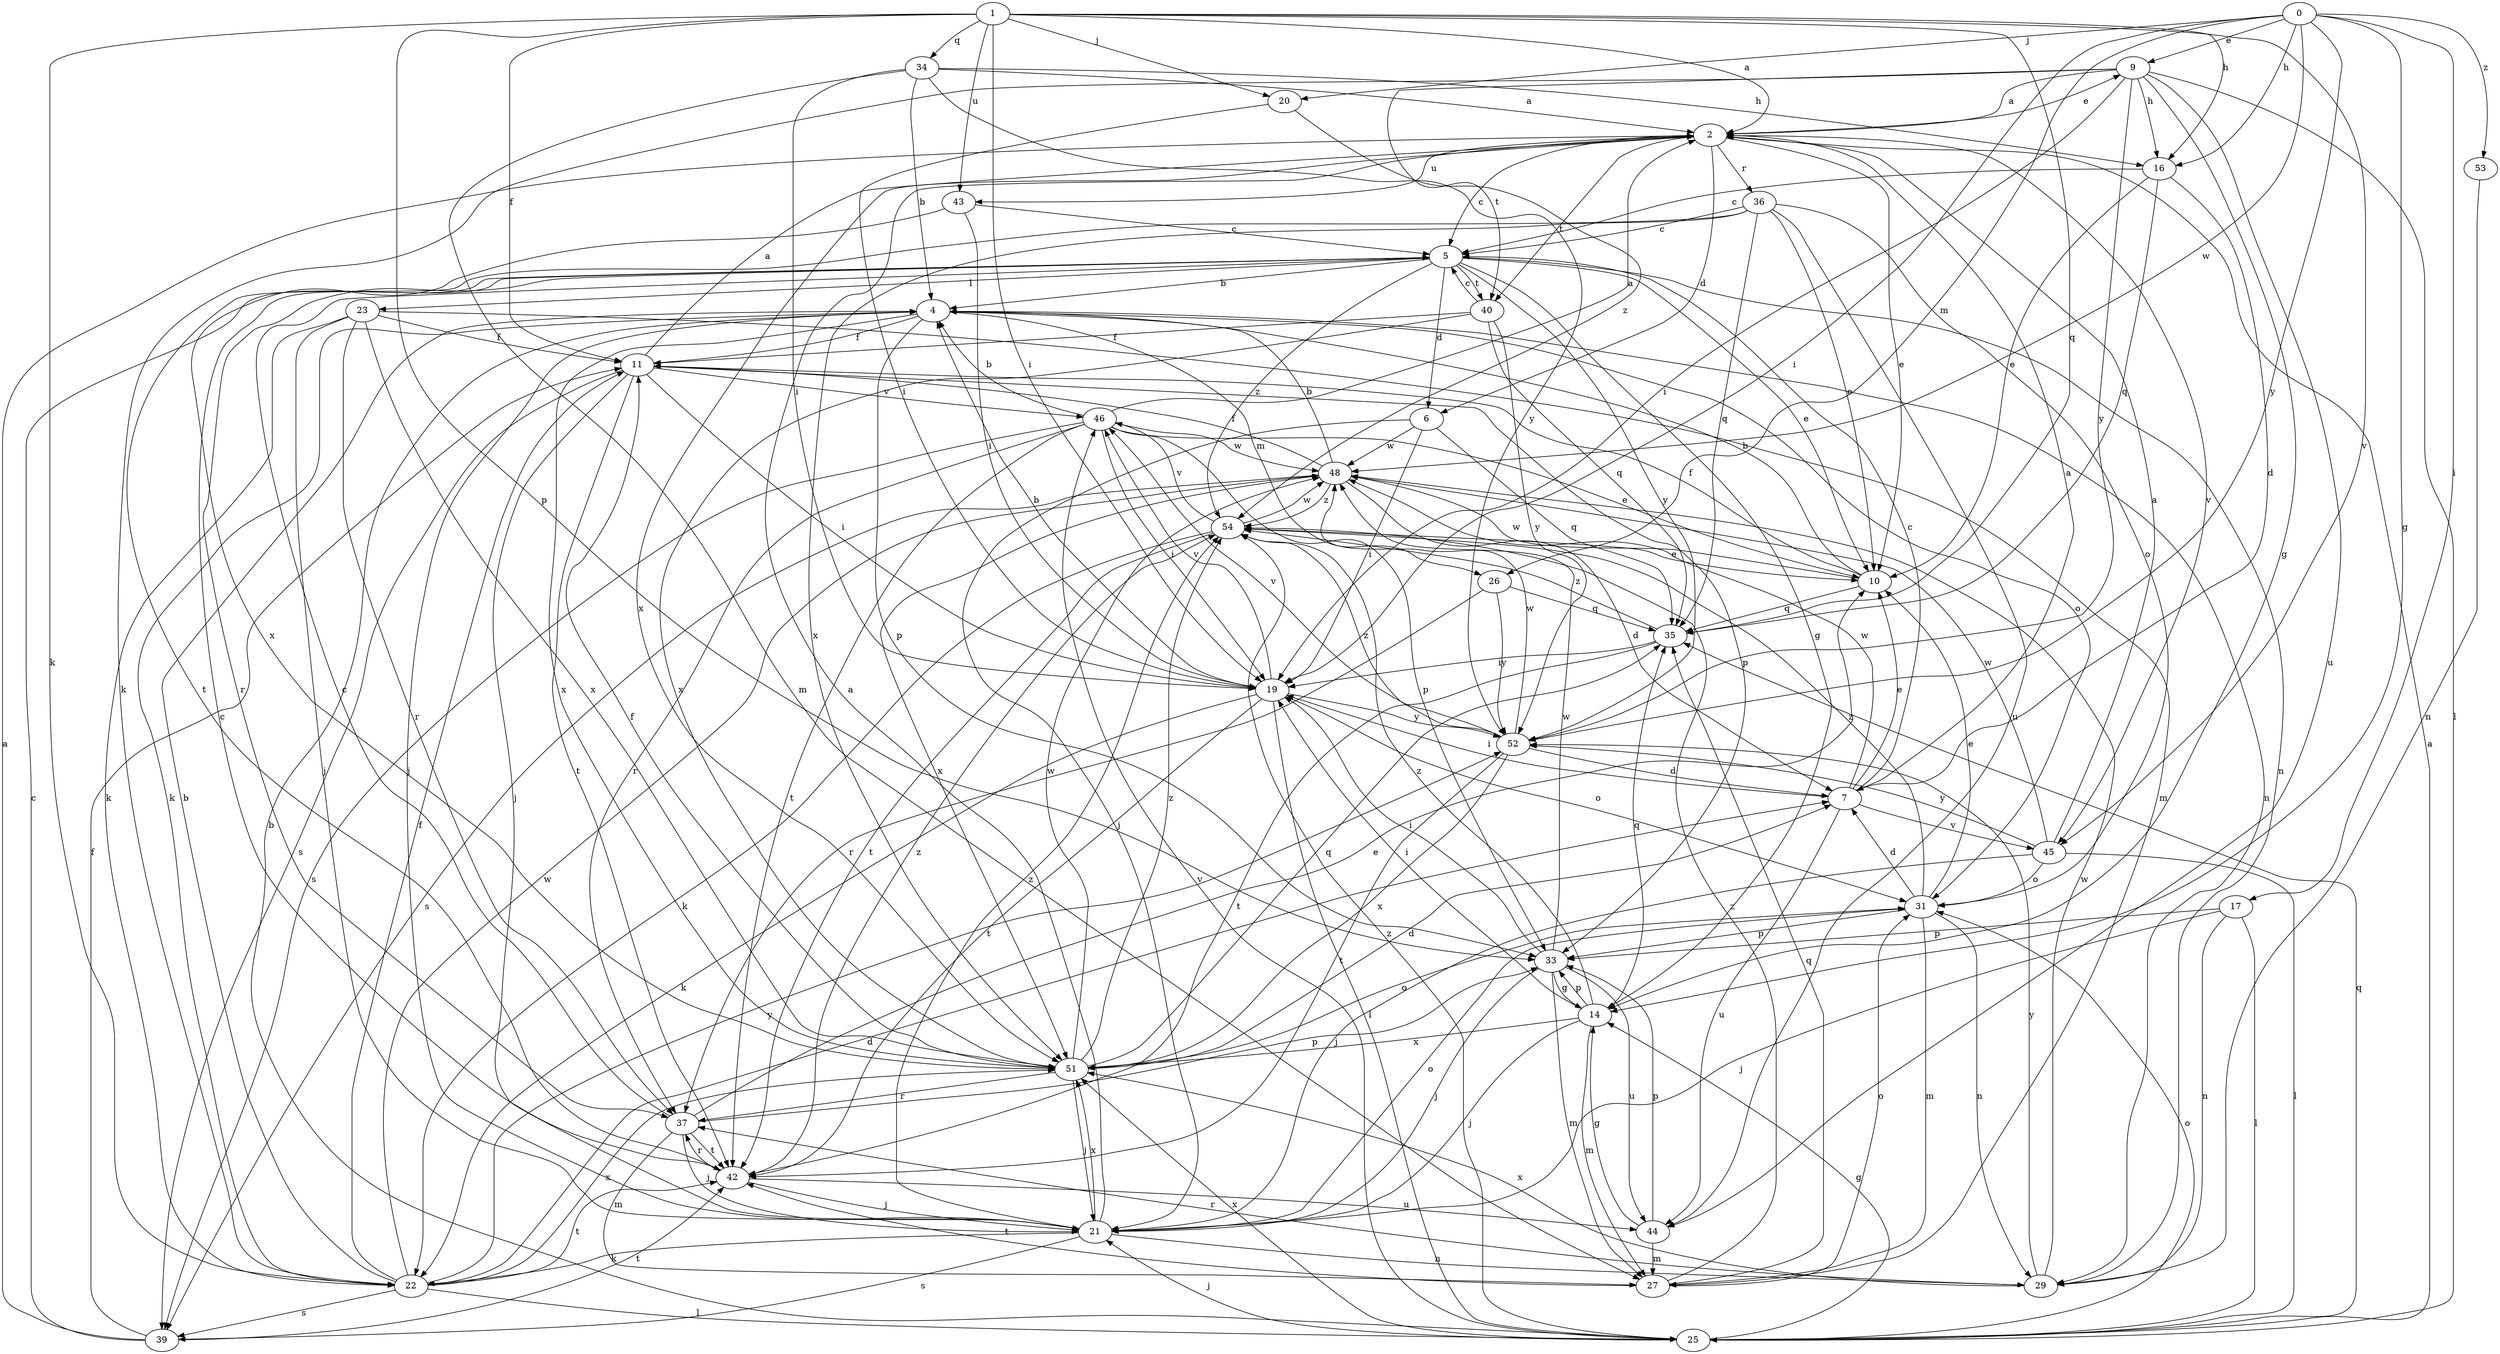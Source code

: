 strict digraph  {
0;
1;
2;
4;
5;
6;
7;
9;
10;
11;
14;
16;
17;
19;
20;
21;
22;
23;
25;
26;
27;
29;
31;
33;
34;
35;
36;
37;
39;
40;
42;
43;
44;
45;
46;
48;
51;
52;
53;
54;
0 -> 9  [label=e];
0 -> 14  [label=g];
0 -> 16  [label=h];
0 -> 17  [label=i];
0 -> 19  [label=i];
0 -> 20  [label=j];
0 -> 26  [label=m];
0 -> 48  [label=w];
0 -> 52  [label=y];
0 -> 53  [label=z];
1 -> 2  [label=a];
1 -> 11  [label=f];
1 -> 16  [label=h];
1 -> 19  [label=i];
1 -> 20  [label=j];
1 -> 22  [label=k];
1 -> 33  [label=p];
1 -> 34  [label=q];
1 -> 35  [label=q];
1 -> 43  [label=u];
1 -> 45  [label=v];
2 -> 5  [label=c];
2 -> 6  [label=d];
2 -> 9  [label=e];
2 -> 10  [label=e];
2 -> 36  [label=r];
2 -> 40  [label=t];
2 -> 43  [label=u];
2 -> 45  [label=v];
2 -> 51  [label=x];
4 -> 11  [label=f];
4 -> 21  [label=j];
4 -> 22  [label=k];
4 -> 26  [label=m];
4 -> 29  [label=n];
4 -> 31  [label=o];
4 -> 33  [label=p];
4 -> 51  [label=x];
5 -> 4  [label=b];
5 -> 6  [label=d];
5 -> 10  [label=e];
5 -> 14  [label=g];
5 -> 23  [label=l];
5 -> 29  [label=n];
5 -> 37  [label=r];
5 -> 40  [label=t];
5 -> 52  [label=y];
5 -> 54  [label=z];
6 -> 19  [label=i];
6 -> 21  [label=j];
6 -> 35  [label=q];
6 -> 48  [label=w];
7 -> 2  [label=a];
7 -> 5  [label=c];
7 -> 10  [label=e];
7 -> 19  [label=i];
7 -> 44  [label=u];
7 -> 45  [label=v];
7 -> 48  [label=w];
9 -> 2  [label=a];
9 -> 14  [label=g];
9 -> 16  [label=h];
9 -> 19  [label=i];
9 -> 22  [label=k];
9 -> 25  [label=l];
9 -> 40  [label=t];
9 -> 44  [label=u];
9 -> 52  [label=y];
10 -> 4  [label=b];
10 -> 11  [label=f];
10 -> 35  [label=q];
10 -> 48  [label=w];
11 -> 2  [label=a];
11 -> 19  [label=i];
11 -> 21  [label=j];
11 -> 33  [label=p];
11 -> 39  [label=s];
11 -> 42  [label=t];
11 -> 46  [label=v];
14 -> 19  [label=i];
14 -> 21  [label=j];
14 -> 27  [label=m];
14 -> 33  [label=p];
14 -> 35  [label=q];
14 -> 51  [label=x];
14 -> 54  [label=z];
16 -> 5  [label=c];
16 -> 7  [label=d];
16 -> 10  [label=e];
16 -> 35  [label=q];
17 -> 21  [label=j];
17 -> 25  [label=l];
17 -> 29  [label=n];
17 -> 33  [label=p];
19 -> 4  [label=b];
19 -> 22  [label=k];
19 -> 25  [label=l];
19 -> 31  [label=o];
19 -> 42  [label=t];
19 -> 46  [label=v];
19 -> 52  [label=y];
20 -> 19  [label=i];
20 -> 54  [label=z];
21 -> 2  [label=a];
21 -> 22  [label=k];
21 -> 29  [label=n];
21 -> 31  [label=o];
21 -> 39  [label=s];
21 -> 51  [label=x];
21 -> 54  [label=z];
22 -> 4  [label=b];
22 -> 7  [label=d];
22 -> 11  [label=f];
22 -> 25  [label=l];
22 -> 39  [label=s];
22 -> 42  [label=t];
22 -> 48  [label=w];
22 -> 51  [label=x];
22 -> 52  [label=y];
23 -> 11  [label=f];
23 -> 21  [label=j];
23 -> 22  [label=k];
23 -> 27  [label=m];
23 -> 37  [label=r];
23 -> 51  [label=x];
25 -> 2  [label=a];
25 -> 4  [label=b];
25 -> 14  [label=g];
25 -> 21  [label=j];
25 -> 31  [label=o];
25 -> 35  [label=q];
25 -> 46  [label=v];
25 -> 51  [label=x];
25 -> 54  [label=z];
26 -> 35  [label=q];
26 -> 37  [label=r];
26 -> 52  [label=y];
27 -> 31  [label=o];
27 -> 35  [label=q];
27 -> 42  [label=t];
27 -> 54  [label=z];
29 -> 37  [label=r];
29 -> 48  [label=w];
29 -> 51  [label=x];
29 -> 52  [label=y];
31 -> 7  [label=d];
31 -> 10  [label=e];
31 -> 27  [label=m];
31 -> 29  [label=n];
31 -> 33  [label=p];
31 -> 54  [label=z];
33 -> 14  [label=g];
33 -> 19  [label=i];
33 -> 21  [label=j];
33 -> 27  [label=m];
33 -> 44  [label=u];
33 -> 48  [label=w];
34 -> 2  [label=a];
34 -> 4  [label=b];
34 -> 16  [label=h];
34 -> 19  [label=i];
34 -> 27  [label=m];
34 -> 52  [label=y];
35 -> 19  [label=i];
35 -> 42  [label=t];
35 -> 54  [label=z];
36 -> 5  [label=c];
36 -> 10  [label=e];
36 -> 31  [label=o];
36 -> 35  [label=q];
36 -> 42  [label=t];
36 -> 44  [label=u];
36 -> 51  [label=x];
37 -> 5  [label=c];
37 -> 10  [label=e];
37 -> 21  [label=j];
37 -> 27  [label=m];
37 -> 33  [label=p];
37 -> 42  [label=t];
39 -> 2  [label=a];
39 -> 5  [label=c];
39 -> 11  [label=f];
39 -> 42  [label=t];
40 -> 5  [label=c];
40 -> 11  [label=f];
40 -> 35  [label=q];
40 -> 51  [label=x];
40 -> 52  [label=y];
42 -> 5  [label=c];
42 -> 21  [label=j];
42 -> 37  [label=r];
42 -> 44  [label=u];
42 -> 54  [label=z];
43 -> 5  [label=c];
43 -> 19  [label=i];
43 -> 51  [label=x];
44 -> 14  [label=g];
44 -> 27  [label=m];
44 -> 33  [label=p];
45 -> 2  [label=a];
45 -> 21  [label=j];
45 -> 25  [label=l];
45 -> 31  [label=o];
45 -> 48  [label=w];
45 -> 52  [label=y];
46 -> 2  [label=a];
46 -> 4  [label=b];
46 -> 10  [label=e];
46 -> 19  [label=i];
46 -> 33  [label=p];
46 -> 37  [label=r];
46 -> 39  [label=s];
46 -> 42  [label=t];
46 -> 48  [label=w];
48 -> 4  [label=b];
48 -> 7  [label=d];
48 -> 11  [label=f];
48 -> 39  [label=s];
48 -> 51  [label=x];
48 -> 54  [label=z];
51 -> 7  [label=d];
51 -> 11  [label=f];
51 -> 21  [label=j];
51 -> 31  [label=o];
51 -> 35  [label=q];
51 -> 37  [label=r];
51 -> 48  [label=w];
51 -> 54  [label=z];
52 -> 7  [label=d];
52 -> 42  [label=t];
52 -> 46  [label=v];
52 -> 48  [label=w];
52 -> 51  [label=x];
52 -> 54  [label=z];
53 -> 29  [label=n];
54 -> 10  [label=e];
54 -> 22  [label=k];
54 -> 42  [label=t];
54 -> 46  [label=v];
54 -> 48  [label=w];
}

